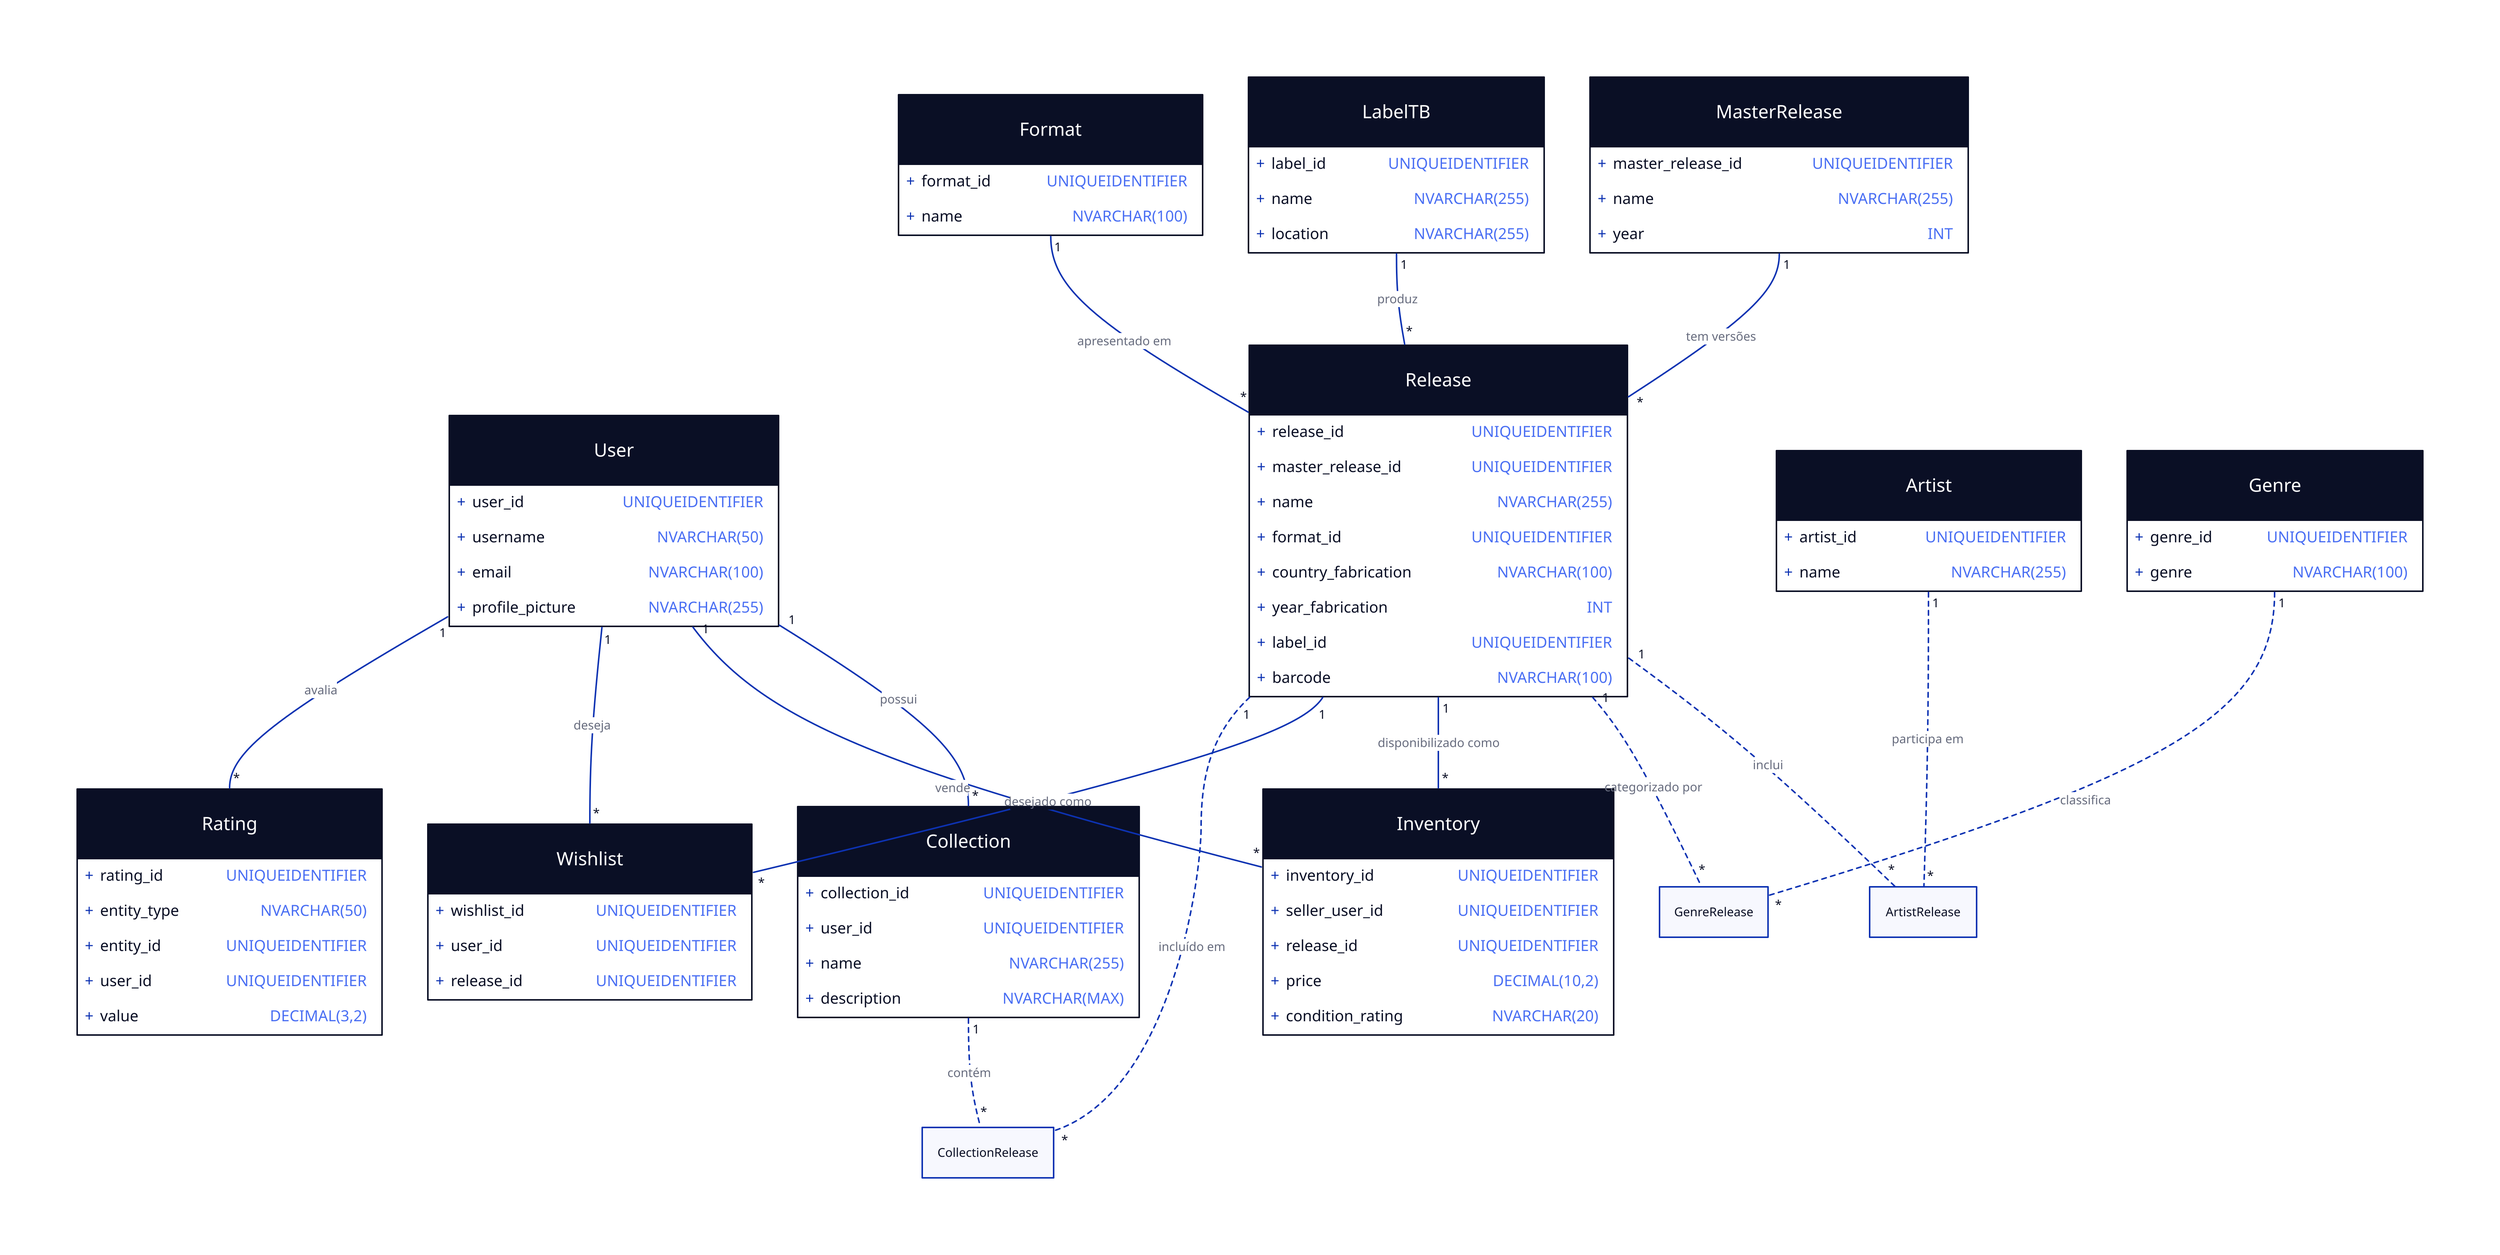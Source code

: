 User: {
  shape: class
  +user_id: UNIQUEIDENTIFIER
  +username: NVARCHAR(50)
  +email: NVARCHAR(100)
  +profile_picture: NVARCHAR(255)
}

Release: {
  shape: class
  +release_id: UNIQUEIDENTIFIER
  +master_release_id: UNIQUEIDENTIFIER
  +name: NVARCHAR(255)
  +format_id: UNIQUEIDENTIFIER
  +country_fabrication: NVARCHAR(100)
  +year_fabrication: INT
  +label_id: UNIQUEIDENTIFIER
  +barcode: NVARCHAR(100)
}

MasterRelease: {
  shape: class
  +master_release_id: UNIQUEIDENTIFIER
  +name: NVARCHAR(255)
  +year: INT
}

Artist: {
  shape: class
  +artist_id: UNIQUEIDENTIFIER
  +name: NVARCHAR(255)
}

Genre: {
  shape: class
  +genre_id: UNIQUEIDENTIFIER
  +genre: NVARCHAR(100)
}

LabelTB: {
  shape: class
  +label_id: UNIQUEIDENTIFIER
  +name: NVARCHAR(255)
  +location: NVARCHAR(255)
}

Format: {
  shape: class
  +format_id: UNIQUEIDENTIFIER
  +name: NVARCHAR(100)
}

Collection: {
  shape: class
  +collection_id: UNIQUEIDENTIFIER
  +user_id: UNIQUEIDENTIFIER
  +name: NVARCHAR(255)
  +description: NVARCHAR(MAX)
}

Inventory: {
  shape: class
  +inventory_id: UNIQUEIDENTIFIER
  +seller_user_id: UNIQUEIDENTIFIER
  +release_id: UNIQUEIDENTIFIER
  +price: DECIMAL(10,2)
  +condition_rating: NVARCHAR(20)
}

Wishlist: {
  shape: class
  +wishlist_id: UNIQUEIDENTIFIER
  +user_id: UNIQUEIDENTIFIER
  +release_id: UNIQUEIDENTIFIER
}

Rating: {
  shape: class
  +rating_id: UNIQUEIDENTIFIER
  +entity_type: NVARCHAR(50)
  +entity_id: UNIQUEIDENTIFIER
  +user_id: UNIQUEIDENTIFIER
  +value: DECIMAL(3,2)
}

User -- Collection: possui {
  source-arrowhead: 1
  target-arrowhead: *
}

User -- Inventory: vende {
  source-arrowhead: 1
  target-arrowhead: *
}

User -- Wishlist: deseja {
  source-arrowhead: 1
  target-arrowhead: *
}

User -- Rating: avalia {
  source-arrowhead: 1
  target-arrowhead: *
}

MasterRelease -- Release: tem versões {
  source-arrowhead: 1
  target-arrowhead: *
}

Artist -- ArtistRelease: participa em {
  source-arrowhead: 1
  target-arrowhead: *
  style.stroke-dash: 3
}

Release -- ArtistRelease: inclui {
  source-arrowhead: 1
  target-arrowhead: *
  style.stroke-dash: 3
}

Genre -- GenreRelease: classifica {
  source-arrowhead: 1
  target-arrowhead: *
  style.stroke-dash: 3
}

Release -- GenreRelease: categorizado por {
  source-arrowhead: 1
  target-arrowhead: *
  style.stroke-dash: 3
}

LabelTB -- Release: produz {
  source-arrowhead: 1
  target-arrowhead: *
}

Format -- Release: apresentado em {
  source-arrowhead: 1
  target-arrowhead: *
}

Release -- Inventory: disponibilizado como {
  source-arrowhead: 1
  target-arrowhead: *
}

Release -- Wishlist: desejado como {
  source-arrowhead: 1
  target-arrowhead: *
}

Release -- CollectionRelease: incluído em {
  source-arrowhead: 1
  target-arrowhead: *
  style.stroke-dash: 3
}

Collection -- CollectionRelease: contém {
  source-arrowhead: 1
  target-arrowhead: *
  style.stroke-dash: 3
}
